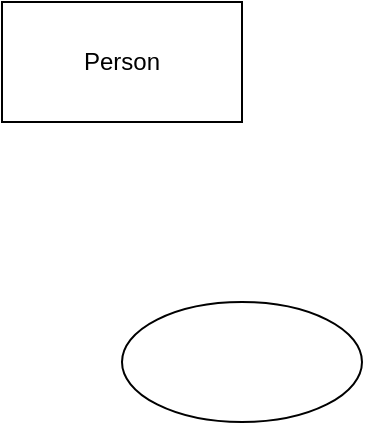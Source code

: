 <mxfile version="15.3.7" type="device"><diagram id="R2lEEEUBdFMjLlhIrx00" name="Page-1"><mxGraphModel dx="666" dy="816" grid="1" gridSize="10" guides="1" tooltips="1" connect="1" arrows="1" fold="1" page="1" pageScale="1" pageWidth="850" pageHeight="1100" math="0" shadow="0" extFonts="Permanent Marker^https://fonts.googleapis.com/css?family=Permanent+Marker"><root><mxCell id="0"/><mxCell id="1" parent="0"/><mxCell id="fN0CVLOjRrCJmLAy6cqY-1" value="Person" style="rounded=0;whiteSpace=wrap;html=1;" vertex="1" parent="1"><mxGeometry x="410" y="400" width="120" height="60" as="geometry"/></mxCell><mxCell id="fN0CVLOjRrCJmLAy6cqY-2" value="" style="ellipse;whiteSpace=wrap;html=1;" vertex="1" parent="1"><mxGeometry x="470" y="550" width="120" height="60" as="geometry"/></mxCell></root></mxGraphModel></diagram></mxfile>
